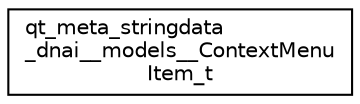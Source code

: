 digraph "Graphical Class Hierarchy"
{
  edge [fontname="Helvetica",fontsize="10",labelfontname="Helvetica",labelfontsize="10"];
  node [fontname="Helvetica",fontsize="10",shape=record];
  rankdir="LR";
  Node1 [label="qt_meta_stringdata\l_dnai__models__ContextMenu\lItem_t",height=0.2,width=0.4,color="black", fillcolor="white", style="filled",URL="$structqt__meta__stringdata__dnai____models_____context_menu_item__t.html"];
}
